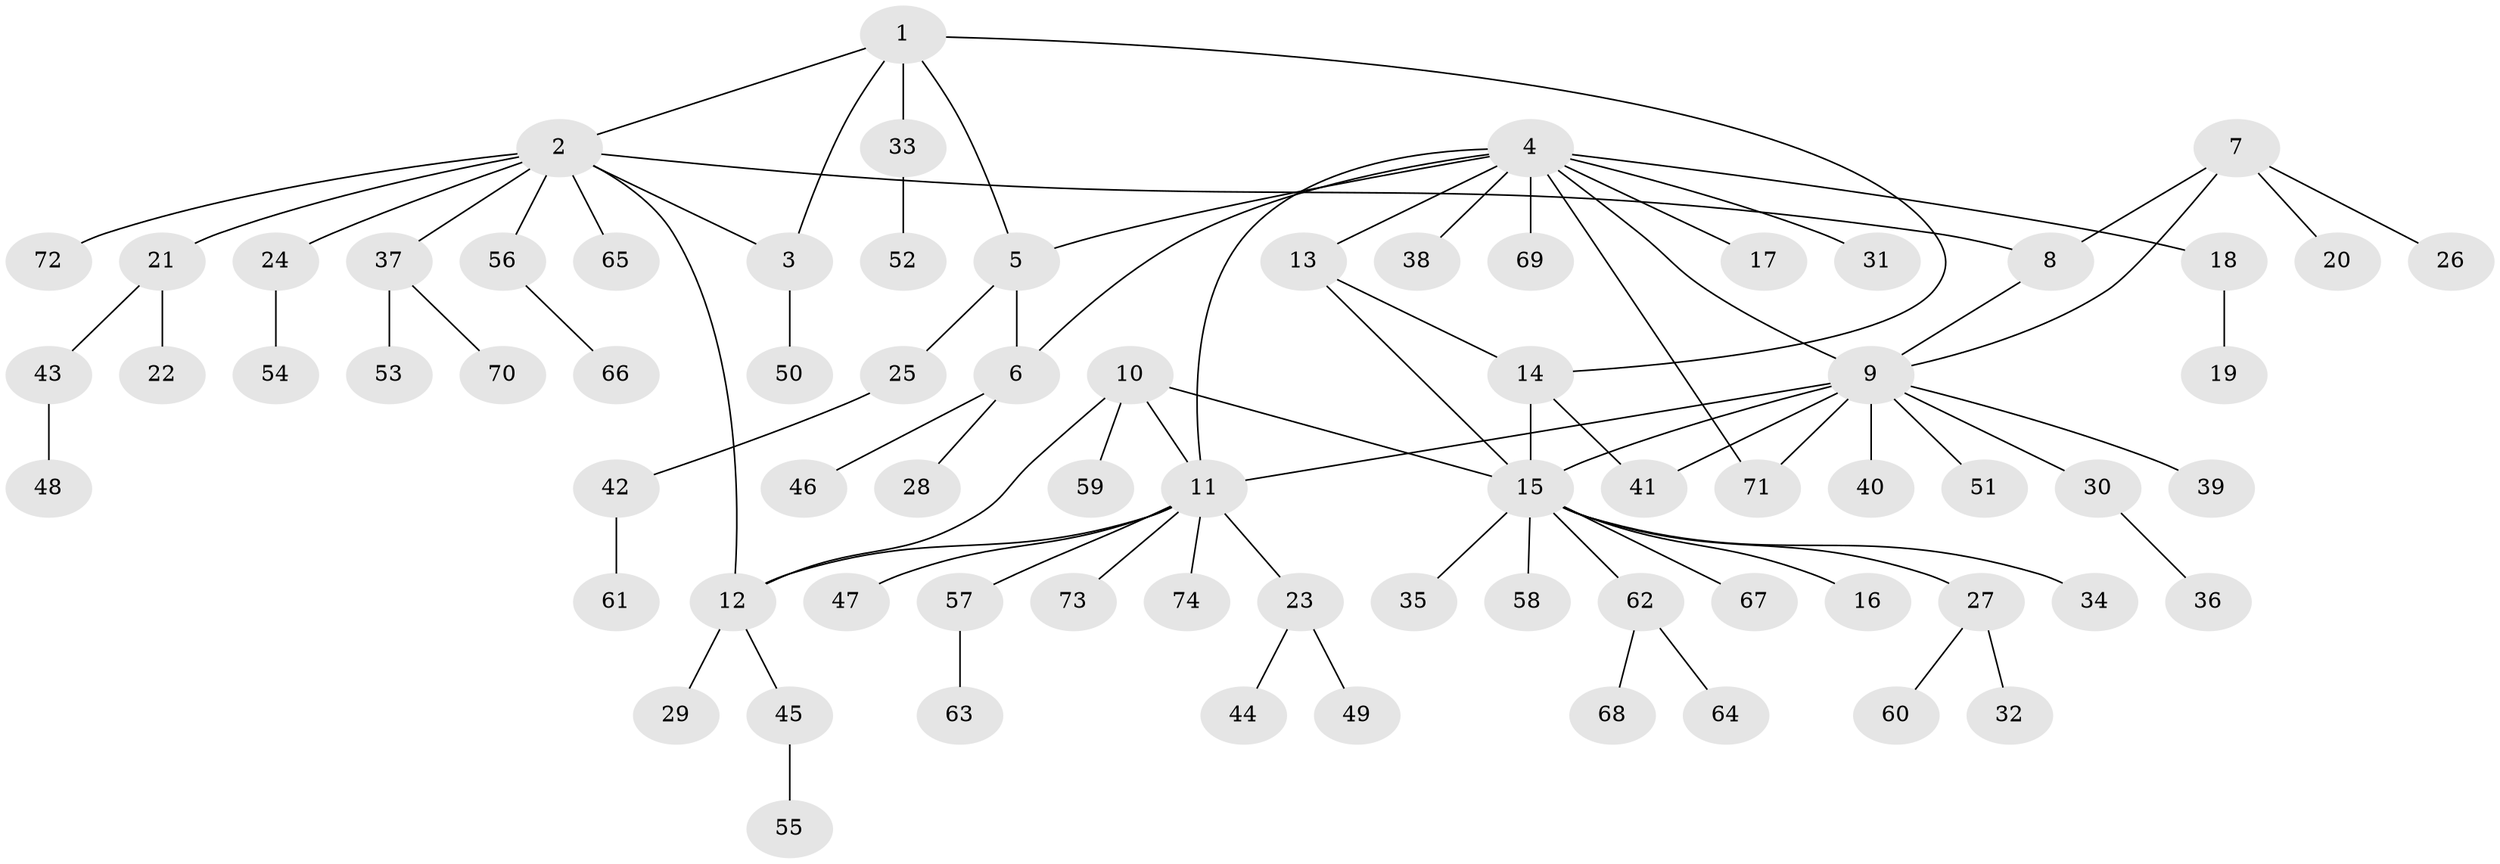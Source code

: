 // coarse degree distribution, {5: 0.019230769230769232, 10: 0.038461538461538464, 12: 0.019230769230769232, 3: 0.07692307692307693, 9: 0.038461538461538464, 4: 0.038461538461538464, 1: 0.6346153846153846, 2: 0.1346153846153846}
// Generated by graph-tools (version 1.1) at 2025/24/03/03/25 07:24:15]
// undirected, 74 vertices, 86 edges
graph export_dot {
graph [start="1"]
  node [color=gray90,style=filled];
  1;
  2;
  3;
  4;
  5;
  6;
  7;
  8;
  9;
  10;
  11;
  12;
  13;
  14;
  15;
  16;
  17;
  18;
  19;
  20;
  21;
  22;
  23;
  24;
  25;
  26;
  27;
  28;
  29;
  30;
  31;
  32;
  33;
  34;
  35;
  36;
  37;
  38;
  39;
  40;
  41;
  42;
  43;
  44;
  45;
  46;
  47;
  48;
  49;
  50;
  51;
  52;
  53;
  54;
  55;
  56;
  57;
  58;
  59;
  60;
  61;
  62;
  63;
  64;
  65;
  66;
  67;
  68;
  69;
  70;
  71;
  72;
  73;
  74;
  1 -- 2;
  1 -- 3;
  1 -- 5;
  1 -- 14;
  1 -- 33;
  2 -- 3;
  2 -- 8;
  2 -- 12;
  2 -- 21;
  2 -- 24;
  2 -- 37;
  2 -- 56;
  2 -- 65;
  2 -- 72;
  3 -- 50;
  4 -- 5;
  4 -- 6;
  4 -- 9;
  4 -- 11;
  4 -- 13;
  4 -- 17;
  4 -- 18;
  4 -- 31;
  4 -- 38;
  4 -- 69;
  4 -- 71;
  5 -- 6;
  5 -- 25;
  6 -- 28;
  6 -- 46;
  7 -- 8;
  7 -- 9;
  7 -- 20;
  7 -- 26;
  8 -- 9;
  9 -- 11;
  9 -- 15;
  9 -- 30;
  9 -- 39;
  9 -- 40;
  9 -- 41;
  9 -- 51;
  9 -- 71;
  10 -- 11;
  10 -- 12;
  10 -- 15;
  10 -- 59;
  11 -- 12;
  11 -- 23;
  11 -- 47;
  11 -- 57;
  11 -- 73;
  11 -- 74;
  12 -- 29;
  12 -- 45;
  13 -- 14;
  13 -- 15;
  14 -- 15;
  14 -- 41;
  15 -- 16;
  15 -- 27;
  15 -- 34;
  15 -- 35;
  15 -- 58;
  15 -- 62;
  15 -- 67;
  18 -- 19;
  21 -- 22;
  21 -- 43;
  23 -- 44;
  23 -- 49;
  24 -- 54;
  25 -- 42;
  27 -- 32;
  27 -- 60;
  30 -- 36;
  33 -- 52;
  37 -- 53;
  37 -- 70;
  42 -- 61;
  43 -- 48;
  45 -- 55;
  56 -- 66;
  57 -- 63;
  62 -- 64;
  62 -- 68;
}
